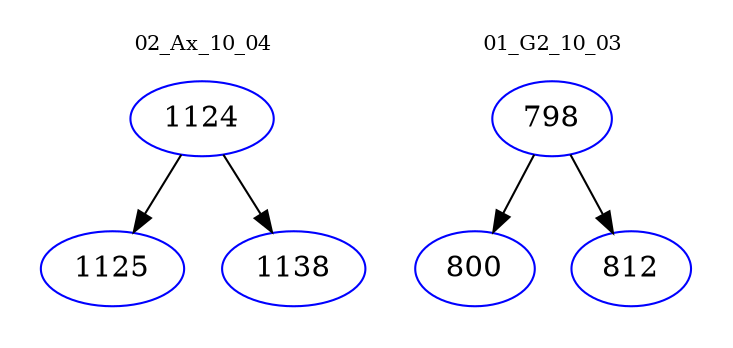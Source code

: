 digraph{
subgraph cluster_0 {
color = white
label = "02_Ax_10_04";
fontsize=10;
T0_1124 [label="1124", color="blue"]
T0_1124 -> T0_1125 [color="black"]
T0_1125 [label="1125", color="blue"]
T0_1124 -> T0_1138 [color="black"]
T0_1138 [label="1138", color="blue"]
}
subgraph cluster_1 {
color = white
label = "01_G2_10_03";
fontsize=10;
T1_798 [label="798", color="blue"]
T1_798 -> T1_800 [color="black"]
T1_800 [label="800", color="blue"]
T1_798 -> T1_812 [color="black"]
T1_812 [label="812", color="blue"]
}
}
